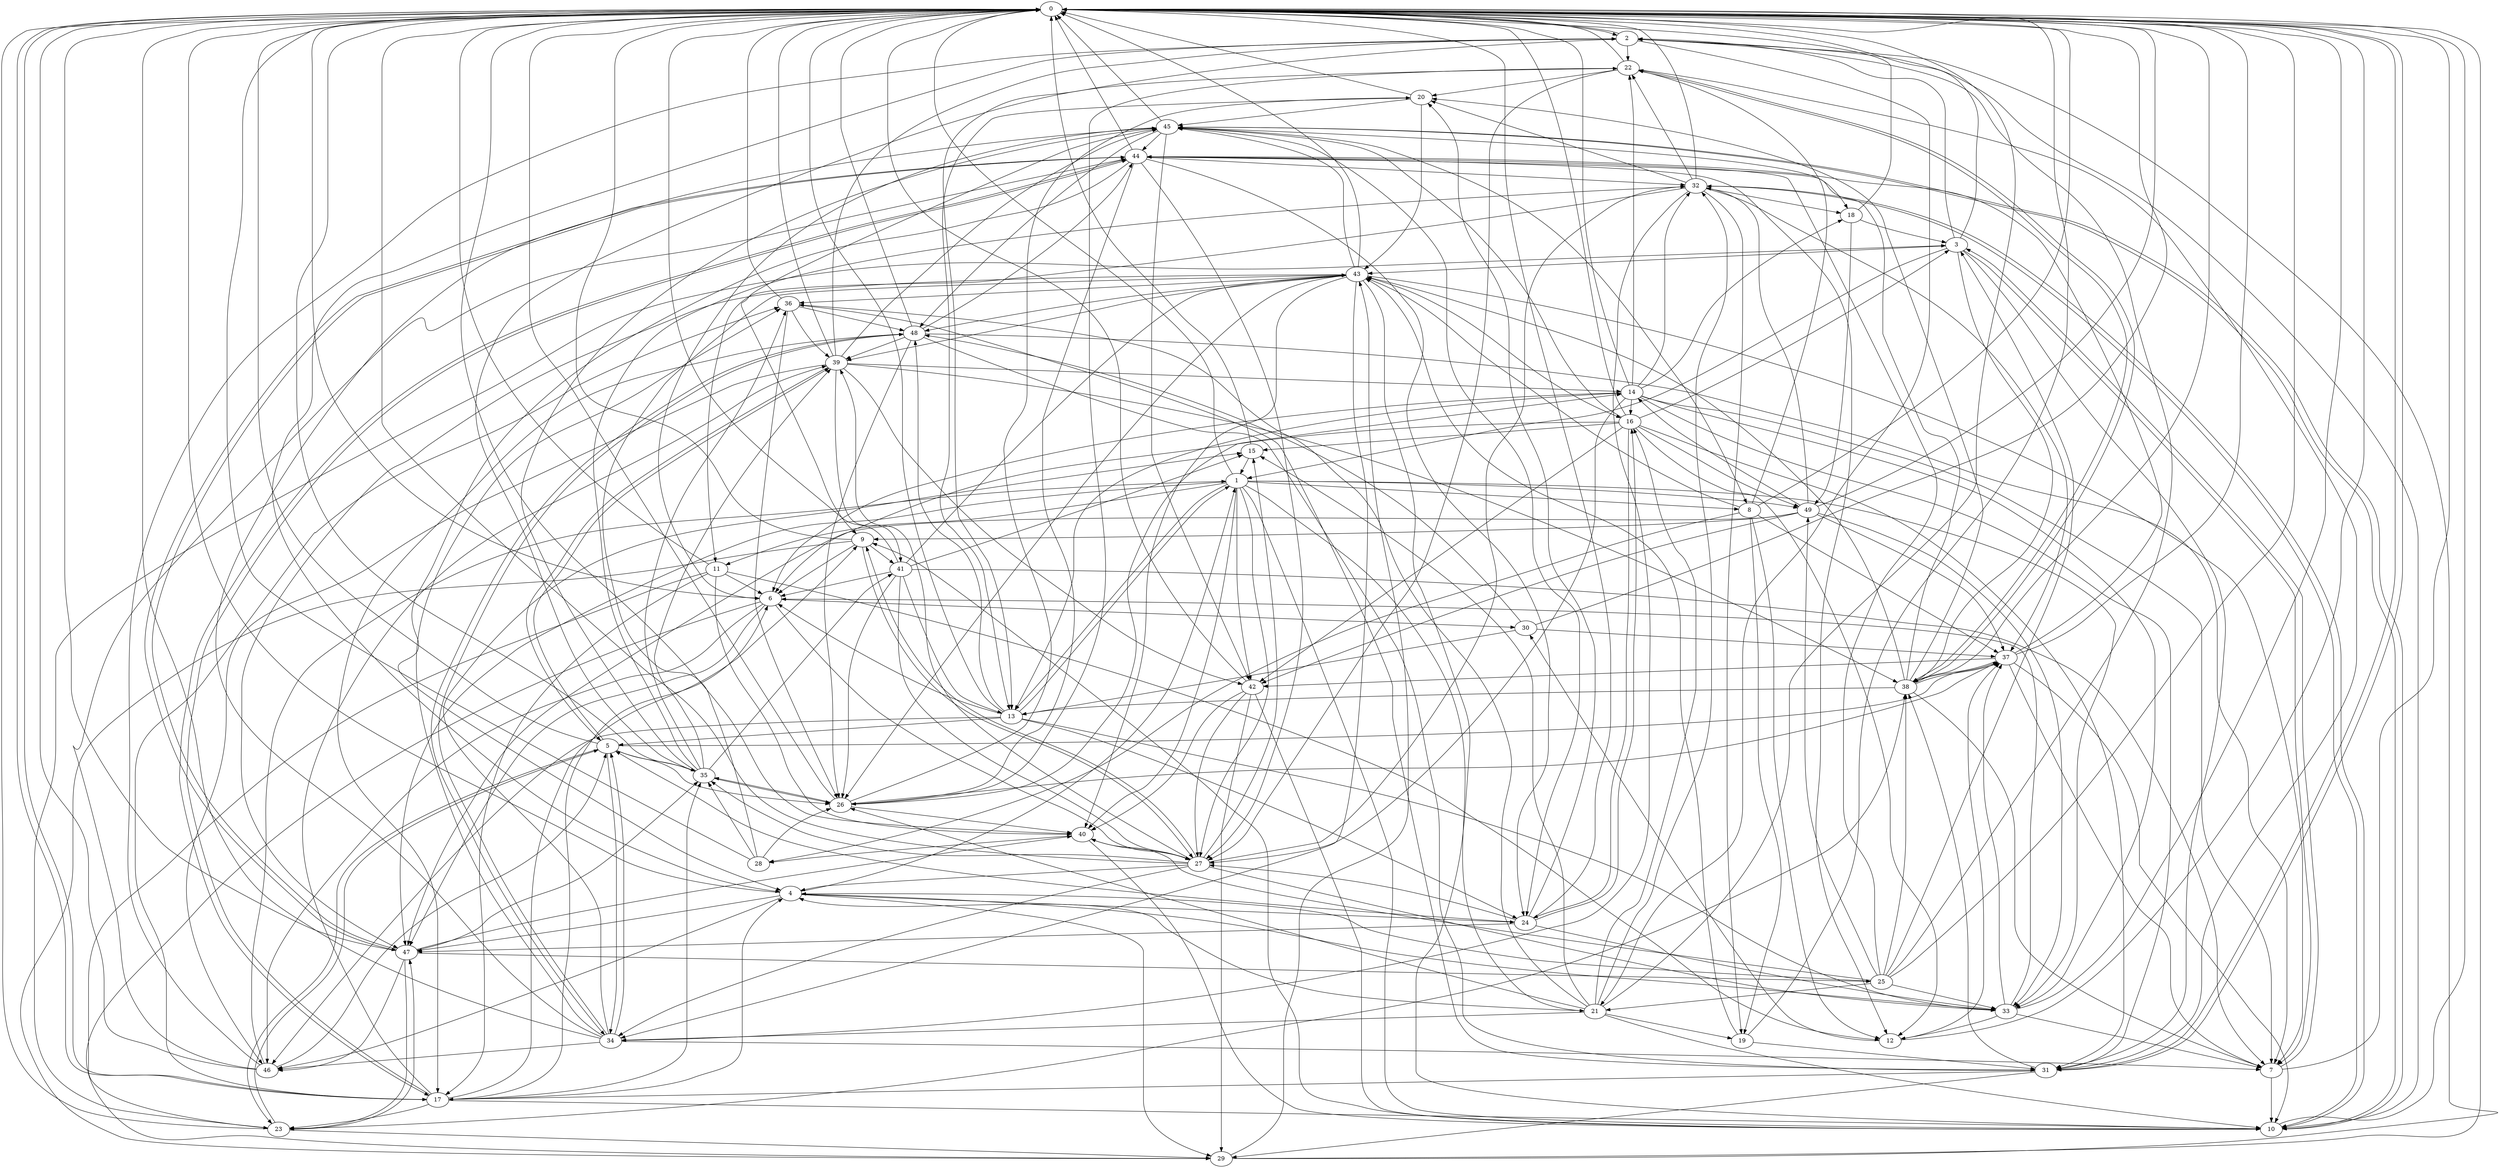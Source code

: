 strict digraph "" {
	0	 [component_delay=3];
	2	 [component_delay=3];
	0 -> 2	 [wire_delay=1];
	17	 [component_delay=3];
	0 -> 17	 [wire_delay=1];
	31	 [component_delay=3];
	0 -> 31	 [wire_delay=1];
	1	 [component_delay=3];
	1 -> 0	 [wire_delay=1];
	8	 [component_delay=3];
	1 -> 8	 [wire_delay=1];
	10	 [component_delay=3];
	1 -> 10	 [wire_delay=1];
	11	 [component_delay=3];
	1 -> 11	 [wire_delay=1];
	13	 [component_delay=3];
	1 -> 13	 [wire_delay=1];
	21	 [component_delay=3];
	1 -> 21	 [wire_delay=1];
	27	 [component_delay=3];
	1 -> 27	 [wire_delay=1];
	33	 [component_delay=3];
	1 -> 33	 [wire_delay=1];
	40	 [component_delay=3];
	1 -> 40	 [wire_delay=1];
	42	 [component_delay=3];
	1 -> 42	 [wire_delay=1];
	47	 [component_delay=3];
	1 -> 47	 [wire_delay=1];
	49	 [component_delay=3];
	1 -> 49	 [wire_delay=1];
	2 -> 0	 [wire_delay=1];
	4	 [component_delay=3];
	2 -> 4	 [wire_delay=1];
	2 -> 10	 [wire_delay=1];
	2 -> 13	 [wire_delay=1];
	2 -> 21	 [wire_delay=1];
	22	 [component_delay=3];
	2 -> 22	 [wire_delay=1];
	3	 [component_delay=3];
	3 -> 0	 [wire_delay=1];
	3 -> 1	 [wire_delay=1];
	3 -> 2	 [wire_delay=1];
	7	 [component_delay=3];
	3 -> 7	 [wire_delay=1];
	3 -> 31	 [wire_delay=1];
	38	 [component_delay=3];
	3 -> 38	 [wire_delay=1];
	43	 [component_delay=3];
	3 -> 43	 [wire_delay=1];
	4 -> 0	 [wire_delay=1];
	4 -> 1	 [wire_delay=1];
	24	 [component_delay=3];
	4 -> 24	 [wire_delay=1];
	29	 [component_delay=3];
	4 -> 29	 [wire_delay=1];
	4 -> 33	 [wire_delay=1];
	46	 [component_delay=3];
	4 -> 46	 [wire_delay=1];
	4 -> 47	 [wire_delay=1];
	5	 [component_delay=3];
	5 -> 0	 [wire_delay=1];
	23	 [component_delay=3];
	5 -> 23	 [wire_delay=1];
	26	 [component_delay=3];
	5 -> 26	 [wire_delay=1];
	34	 [component_delay=3];
	5 -> 34	 [wire_delay=1];
	35	 [component_delay=3];
	5 -> 35	 [wire_delay=1];
	37	 [component_delay=3];
	5 -> 37	 [wire_delay=1];
	39	 [component_delay=3];
	5 -> 39	 [wire_delay=1];
	6	 [component_delay=3];
	6 -> 0	 [wire_delay=1];
	6 -> 27	 [wire_delay=1];
	6 -> 29	 [wire_delay=1];
	30	 [component_delay=3];
	6 -> 30	 [wire_delay=1];
	6 -> 46	 [wire_delay=1];
	6 -> 47	 [wire_delay=1];
	7 -> 0	 [wire_delay=1];
	7 -> 3	 [wire_delay=1];
	7 -> 10	 [wire_delay=1];
	8 -> 0	 [wire_delay=1];
	12	 [component_delay=3];
	8 -> 12	 [wire_delay=1];
	19	 [component_delay=3];
	8 -> 19	 [wire_delay=1];
	8 -> 22	 [wire_delay=1];
	28	 [component_delay=3];
	8 -> 28	 [wire_delay=1];
	8 -> 37	 [wire_delay=1];
	8 -> 43	 [wire_delay=1];
	9	 [component_delay=3];
	9 -> 0	 [wire_delay=1];
	9 -> 6	 [wire_delay=1];
	9 -> 27	 [wire_delay=1];
	9 -> 29	 [wire_delay=1];
	41	 [component_delay=3];
	9 -> 41	 [wire_delay=1];
	10 -> 0	 [wire_delay=1];
	10 -> 9	 [wire_delay=1];
	32	 [component_delay=3];
	10 -> 32	 [wire_delay=1];
	45	 [component_delay=3];
	10 -> 45	 [wire_delay=1];
	11 -> 0	 [wire_delay=1];
	11 -> 6	 [wire_delay=1];
	11 -> 12	 [wire_delay=1];
	11 -> 17	 [wire_delay=1];
	11 -> 23	 [wire_delay=1];
	11 -> 40	 [wire_delay=1];
	12 -> 0	 [wire_delay=1];
	12 -> 30	 [wire_delay=1];
	12 -> 37	 [wire_delay=1];
	13 -> 0	 [wire_delay=1];
	13 -> 1	 [wire_delay=1];
	13 -> 5	 [wire_delay=1];
	13 -> 6	 [wire_delay=1];
	13 -> 24	 [wire_delay=1];
	13 -> 33	 [wire_delay=1];
	13 -> 46	 [wire_delay=1];
	48	 [component_delay=3];
	13 -> 48	 [wire_delay=1];
	14	 [component_delay=3];
	14 -> 0	 [wire_delay=1];
	14 -> 6	 [wire_delay=1];
	14 -> 7	 [wire_delay=1];
	14 -> 13	 [wire_delay=1];
	16	 [component_delay=3];
	14 -> 16	 [wire_delay=1];
	18	 [component_delay=3];
	14 -> 18	 [wire_delay=1];
	14 -> 22	 [wire_delay=1];
	14 -> 27	 [wire_delay=1];
	14 -> 31	 [wire_delay=1];
	14 -> 32	 [wire_delay=1];
	14 -> 33	 [wire_delay=1];
	15	 [component_delay=3];
	15 -> 0	 [wire_delay=1];
	15 -> 1	 [wire_delay=1];
	16 -> 0	 [wire_delay=1];
	16 -> 3	 [wire_delay=1];
	16 -> 6	 [wire_delay=1];
	16 -> 12	 [wire_delay=1];
	16 -> 15	 [wire_delay=1];
	16 -> 24	 [wire_delay=1];
	16 -> 31	 [wire_delay=1];
	16 -> 42	 [wire_delay=1];
	16 -> 45	 [wire_delay=1];
	16 -> 49	 [wire_delay=1];
	17 -> 0	 [wire_delay=1];
	17 -> 4	 [wire_delay=1];
	17 -> 6	 [wire_delay=1];
	17 -> 9	 [wire_delay=1];
	17 -> 10	 [wire_delay=1];
	17 -> 23	 [wire_delay=1];
	17 -> 35	 [wire_delay=1];
	36	 [component_delay=3];
	17 -> 36	 [wire_delay=1];
	17 -> 39	 [wire_delay=1];
	44	 [component_delay=3];
	17 -> 44	 [wire_delay=1];
	18 -> 0	 [wire_delay=1];
	18 -> 3	 [wire_delay=1];
	18 -> 49	 [wire_delay=1];
	19 -> 0	 [wire_delay=1];
	19 -> 31	 [wire_delay=1];
	19 -> 43	 [wire_delay=1];
	20	 [component_delay=3];
	20 -> 0	 [wire_delay=1];
	20 -> 13	 [wire_delay=1];
	20 -> 43	 [wire_delay=1];
	20 -> 45	 [wire_delay=1];
	21 -> 0	 [wire_delay=1];
	21 -> 4	 [wire_delay=1];
	21 -> 10	 [wire_delay=1];
	21 -> 15	 [wire_delay=1];
	21 -> 16	 [wire_delay=1];
	21 -> 19	 [wire_delay=1];
	21 -> 26	 [wire_delay=1];
	21 -> 32	 [wire_delay=1];
	21 -> 34	 [wire_delay=1];
	21 -> 36	 [wire_delay=1];
	22 -> 0	 [wire_delay=1];
	22 -> 20	 [wire_delay=1];
	22 -> 26	 [wire_delay=1];
	22 -> 27	 [wire_delay=1];
	22 -> 31	 [wire_delay=1];
	22 -> 38	 [wire_delay=1];
	23 -> 0	 [wire_delay=1];
	23 -> 3	 [wire_delay=1];
	23 -> 5	 [wire_delay=1];
	23 -> 29	 [wire_delay=1];
	23 -> 38	 [wire_delay=1];
	23 -> 47	 [wire_delay=1];
	24 -> 0	 [wire_delay=1];
	24 -> 5	 [wire_delay=1];
	24 -> 16	 [wire_delay=1];
	24 -> 20	 [wire_delay=1];
	24 -> 27	 [wire_delay=1];
	24 -> 33	 [wire_delay=1];
	24 -> 47	 [wire_delay=1];
	25	 [component_delay=3];
	25 -> 0	 [wire_delay=1];
	25 -> 2	 [wire_delay=1];
	25 -> 3	 [wire_delay=1];
	25 -> 4	 [wire_delay=1];
	25 -> 21	 [wire_delay=1];
	25 -> 33	 [wire_delay=1];
	25 -> 38	 [wire_delay=1];
	25 -> 40	 [wire_delay=1];
	25 -> 44	 [wire_delay=1];
	25 -> 49	 [wire_delay=1];
	26 -> 0	 [wire_delay=1];
	26 -> 14	 [wire_delay=1];
	26 -> 20	 [wire_delay=1];
	26 -> 35	 [wire_delay=1];
	26 -> 37	 [wire_delay=1];
	26 -> 40	 [wire_delay=1];
	27 -> 0	 [wire_delay=1];
	27 -> 4	 [wire_delay=1];
	27 -> 9	 [wire_delay=1];
	27 -> 15	 [wire_delay=1];
	27 -> 32	 [wire_delay=1];
	27 -> 33	 [wire_delay=1];
	27 -> 34	 [wire_delay=1];
	27 -> 35	 [wire_delay=1];
	27 -> 39	 [wire_delay=1];
	28 -> 0	 [wire_delay=1];
	28 -> 26	 [wire_delay=1];
	28 -> 35	 [wire_delay=1];
	28 -> 43	 [wire_delay=1];
	29 -> 0	 [wire_delay=1];
	29 -> 2	 [wire_delay=1];
	29 -> 43	 [wire_delay=1];
	30 -> 0	 [wire_delay=1];
	30 -> 13	 [wire_delay=1];
	30 -> 37	 [wire_delay=1];
	30 -> 48	 [wire_delay=1];
	31 -> 0	 [wire_delay=1];
	31 -> 17	 [wire_delay=1];
	31 -> 29	 [wire_delay=1];
	31 -> 38	 [wire_delay=1];
	32 -> 0	 [wire_delay=1];
	32 -> 10	 [wire_delay=1];
	32 -> 11	 [wire_delay=1];
	32 -> 18	 [wire_delay=1];
	32 -> 19	 [wire_delay=1];
	32 -> 20	 [wire_delay=1];
	32 -> 22	 [wire_delay=1];
	32 -> 34	 [wire_delay=1];
	32 -> 37	 [wire_delay=1];
	33 -> 0	 [wire_delay=1];
	33 -> 6	 [wire_delay=1];
	33 -> 7	 [wire_delay=1];
	33 -> 12	 [wire_delay=1];
	33 -> 37	 [wire_delay=1];
	34 -> 0	 [wire_delay=1];
	34 -> 5	 [wire_delay=1];
	34 -> 7	 [wire_delay=1];
	34 -> 15	 [wire_delay=1];
	34 -> 36	 [wire_delay=1];
	34 -> 45	 [wire_delay=1];
	34 -> 46	 [wire_delay=1];
	34 -> 48	 [wire_delay=1];
	35 -> 0	 [wire_delay=1];
	35 -> 22	 [wire_delay=1];
	35 -> 26	 [wire_delay=1];
	35 -> 32	 [wire_delay=1];
	35 -> 36	 [wire_delay=1];
	35 -> 39	 [wire_delay=1];
	35 -> 41	 [wire_delay=1];
	35 -> 45	 [wire_delay=1];
	36 -> 0	 [wire_delay=1];
	36 -> 26	 [wire_delay=1];
	36 -> 31	 [wire_delay=1];
	36 -> 39	 [wire_delay=1];
	36 -> 48	 [wire_delay=1];
	37 -> 0	 [wire_delay=1];
	37 -> 7	 [wire_delay=1];
	37 -> 10	 [wire_delay=1];
	37 -> 38	 [wire_delay=1];
	37 -> 42	 [wire_delay=1];
	37 -> 44	 [wire_delay=1];
	38 -> 0	 [wire_delay=1];
	38 -> 7	 [wire_delay=1];
	38 -> 13	 [wire_delay=1];
	38 -> 20	 [wire_delay=1];
	38 -> 22	 [wire_delay=1];
	38 -> 37	 [wire_delay=1];
	38 -> 43	 [wire_delay=1];
	38 -> 44	 [wire_delay=1];
	39 -> 0	 [wire_delay=1];
	39 -> 2	 [wire_delay=1];
	39 -> 5	 [wire_delay=1];
	39 -> 14	 [wire_delay=1];
	39 -> 38	 [wire_delay=1];
	39 -> 41	 [wire_delay=1];
	39 -> 42	 [wire_delay=1];
	39 -> 45	 [wire_delay=1];
	39 -> 46	 [wire_delay=1];
	40 -> 0	 [wire_delay=1];
	40 -> 10	 [wire_delay=1];
	40 -> 27	 [wire_delay=1];
	40 -> 28	 [wire_delay=1];
	41 -> 0	 [wire_delay=1];
	41 -> 6	 [wire_delay=1];
	41 -> 7	 [wire_delay=1];
	41 -> 13	 [wire_delay=1];
	41 -> 15	 [wire_delay=1];
	41 -> 26	 [wire_delay=1];
	41 -> 27	 [wire_delay=1];
	41 -> 43	 [wire_delay=1];
	42 -> 0	 [wire_delay=1];
	42 -> 10	 [wire_delay=1];
	42 -> 27	 [wire_delay=1];
	42 -> 29	 [wire_delay=1];
	42 -> 40	 [wire_delay=1];
	43 -> 0	 [wire_delay=1];
	43 -> 7	 [wire_delay=1];
	43 -> 10	 [wire_delay=1];
	43 -> 16	 [wire_delay=1];
	43 -> 26	 [wire_delay=1];
	43 -> 34	 [wire_delay=1];
	43 -> 36	 [wire_delay=1];
	43 -> 39	 [wire_delay=1];
	43 -> 40	 [wire_delay=1];
	43 -> 45	 [wire_delay=1];
	43 -> 47	 [wire_delay=1];
	43 -> 48	 [wire_delay=1];
	44 -> 0	 [wire_delay=1];
	44 -> 4	 [wire_delay=1];
	44 -> 12	 [wire_delay=1];
	44 -> 17	 [wire_delay=1];
	44 -> 24	 [wire_delay=1];
	44 -> 26	 [wire_delay=1];
	44 -> 27	 [wire_delay=1];
	44 -> 32	 [wire_delay=1];
	44 -> 47	 [wire_delay=1];
	45 -> 0	 [wire_delay=1];
	45 -> 6	 [wire_delay=1];
	45 -> 8	 [wire_delay=1];
	45 -> 9	 [wire_delay=1];
	45 -> 10	 [wire_delay=1];
	45 -> 18	 [wire_delay=1];
	45 -> 24	 [wire_delay=1];
	45 -> 42	 [wire_delay=1];
	45 -> 44	 [wire_delay=1];
	45 -> 48	 [wire_delay=1];
	46 -> 0	 [wire_delay=1];
	46 -> 1	 [wire_delay=1];
	46 -> 2	 [wire_delay=1];
	46 -> 5	 [wire_delay=1];
	46 -> 44	 [wire_delay=1];
	47 -> 0	 [wire_delay=1];
	47 -> 23	 [wire_delay=1];
	47 -> 25	 [wire_delay=1];
	47 -> 35	 [wire_delay=1];
	47 -> 40	 [wire_delay=1];
	47 -> 44	 [wire_delay=1];
	47 -> 46	 [wire_delay=1];
	48 -> 0	 [wire_delay=1];
	48 -> 7	 [wire_delay=1];
	48 -> 17	 [wire_delay=1];
	48 -> 26	 [wire_delay=1];
	48 -> 31	 [wire_delay=1];
	48 -> 34	 [wire_delay=1];
	48 -> 39	 [wire_delay=1];
	48 -> 44	 [wire_delay=1];
	49 -> 0	 [wire_delay=1];
	49 -> 9	 [wire_delay=1];
	49 -> 14	 [wire_delay=1];
	49 -> 32	 [wire_delay=1];
	49 -> 33	 [wire_delay=1];
	49 -> 37	 [wire_delay=1];
	49 -> 42	 [wire_delay=1];
	49 -> 47	 [wire_delay=1];
}

